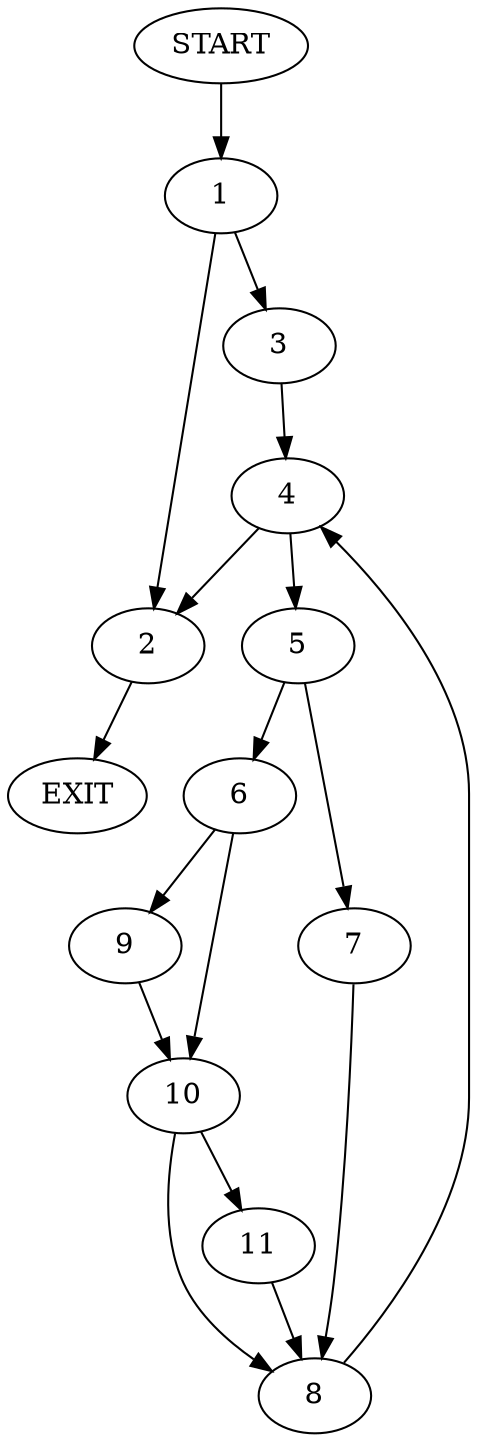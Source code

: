 digraph {
0 [label="START"]
12 [label="EXIT"]
0 -> 1
1 -> 2
1 -> 3
2 -> 12
3 -> 4
4 -> 5
4 -> 2
5 -> 6
5 -> 7
7 -> 8
6 -> 9
6 -> 10
8 -> 4
10 -> 8
10 -> 11
9 -> 10
11 -> 8
}
